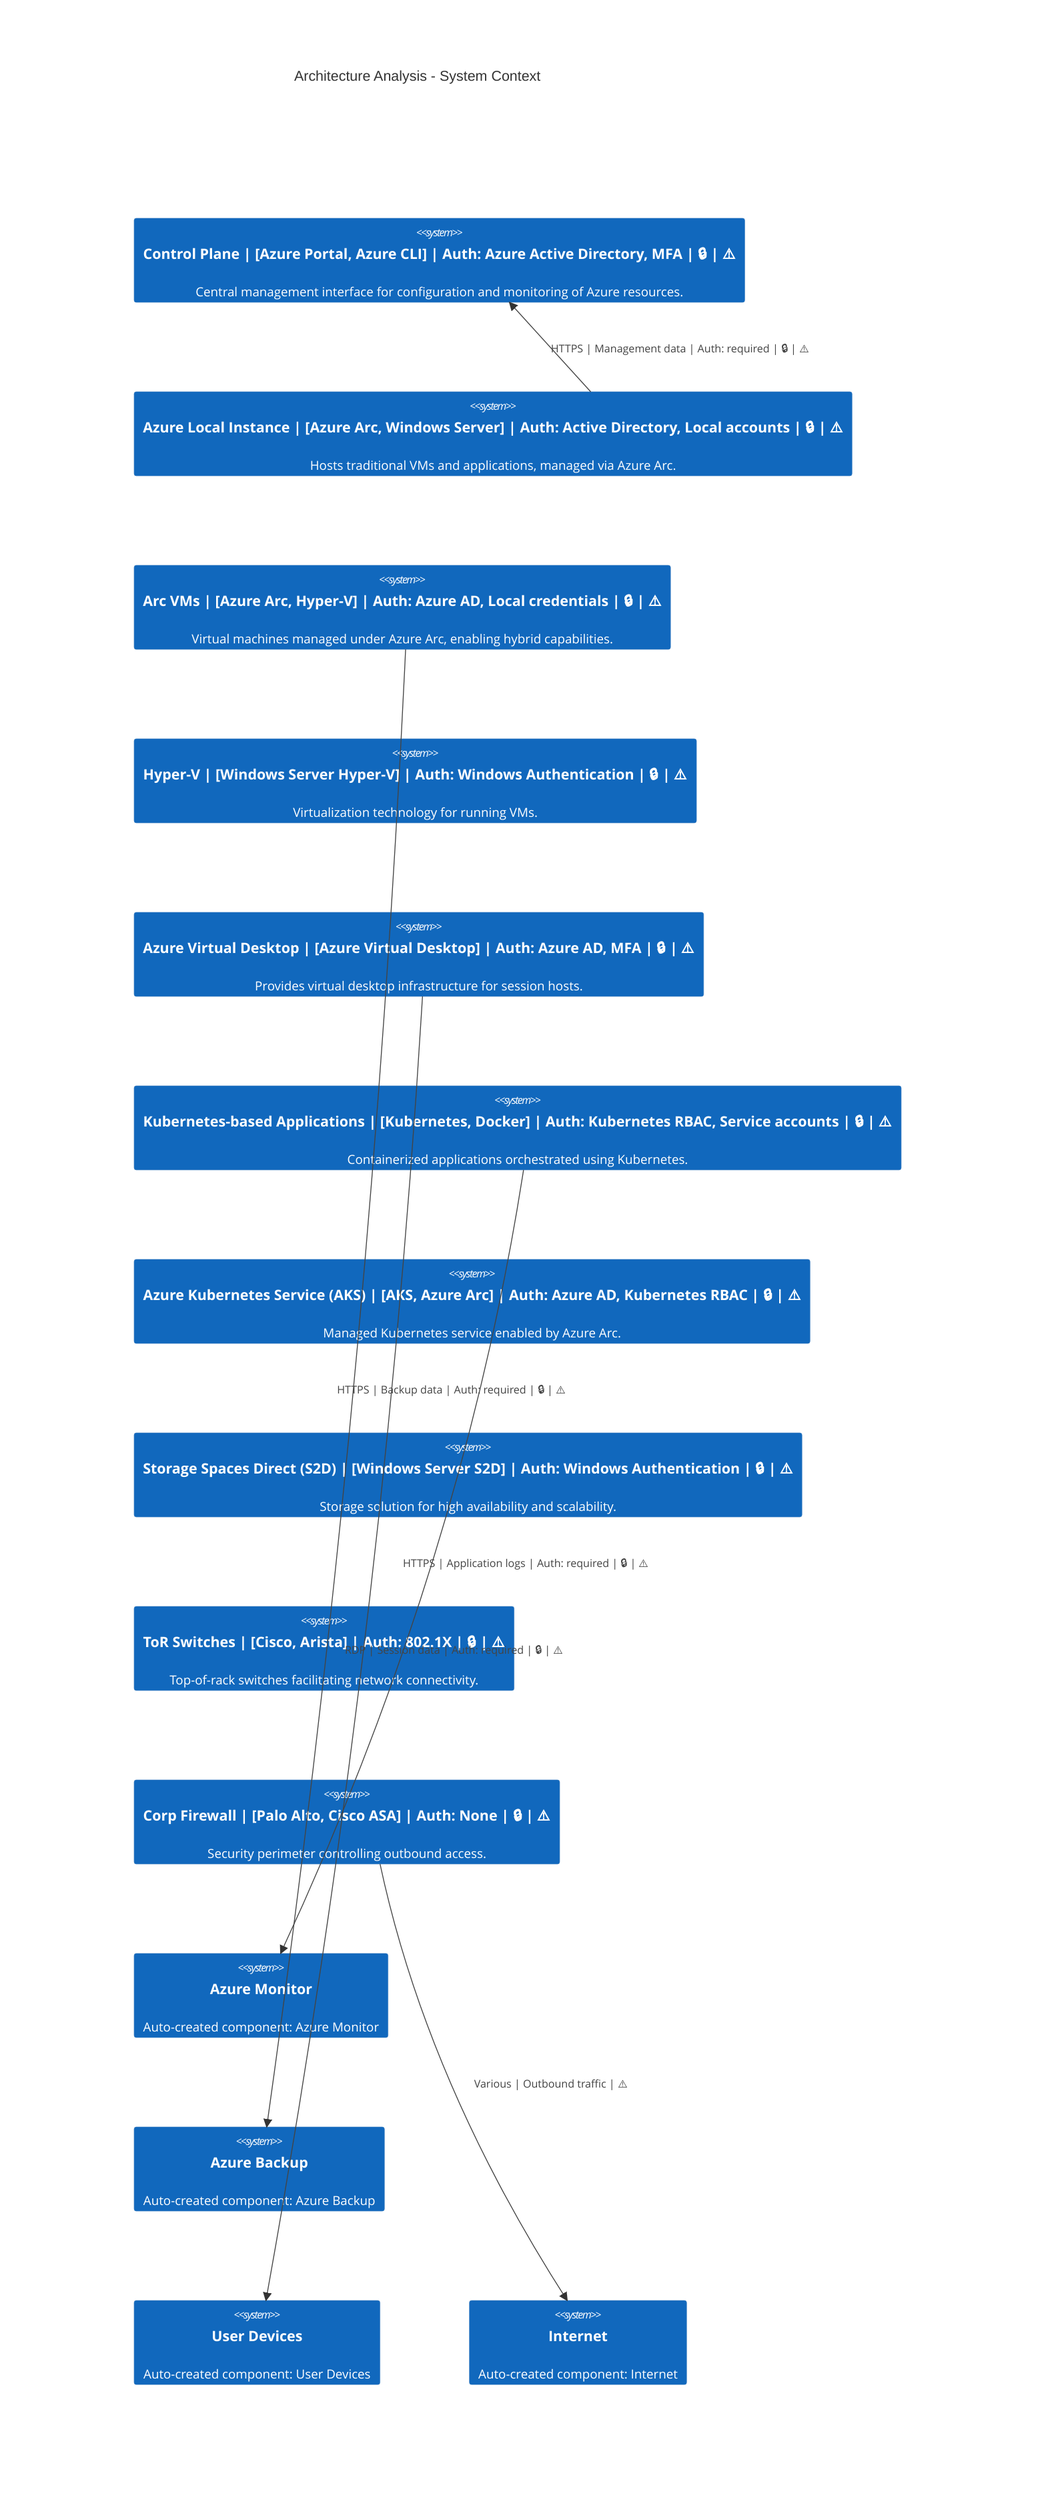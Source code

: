 C4Context
    title Architecture Analysis - System Context
    System(Control_Plane, "Control Plane | [Azure Portal, Azure CLI] | Auth: Azure Active Directory, MFA | 🔒 | ⚠️", "Central management interface for configuration and monitoring of Azure resources.")
    System(Azure_Local_Instance, "Azure Local Instance | [Azure Arc, Windows Server] | Auth: Active Directory, Local accounts | 🔒 | ⚠️", "Hosts traditional VMs and applications, managed via Azure Arc.")
    System(Arc_VMs, "Arc VMs | [Azure Arc, Hyper-V] | Auth: Azure AD, Local credentials | 🔒 | ⚠️", "Virtual machines managed under Azure Arc, enabling hybrid capabilities.")
    System(Hyper_V, "Hyper-V | [Windows Server Hyper-V] | Auth: Windows Authentication | 🔒 | ⚠️", "Virtualization technology for running VMs.")
    System(Azure_Virtual_Desktop, "Azure Virtual Desktop | [Azure Virtual Desktop] | Auth: Azure AD, MFA | 🔒 | ⚠️", "Provides virtual desktop infrastructure for session hosts.")
    System(Kubernetes_based_Applications, "Kubernetes-based Applications | [Kubernetes, Docker] | Auth: Kubernetes RBAC, Service accounts | 🔒 | ⚠️", "Containerized applications orchestrated using Kubernetes.")
    System(Azure_Kubernetes_Service__AKS_, "Azure Kubernetes Service (AKS) | [AKS, Azure Arc] | Auth: Azure AD, Kubernetes RBAC | 🔒 | ⚠️", "Managed Kubernetes service enabled by Azure Arc.")
    System(Storage_Spaces_Direct__S2D_, "Storage Spaces Direct (S2D) | [Windows Server S2D] | Auth: Windows Authentication | 🔒 | ⚠️", "Storage solution for high availability and scalability.")
    System(ToR_Switches, "ToR Switches | [Cisco, Arista] | Auth: 802.1X | 🔒 | ⚠️", "Top-of-rack switches facilitating network connectivity.")
    System(Corp_Firewall, "Corp Firewall | [Palo Alto, Cisco ASA] | Auth: None | 🔒 | ⚠️", "Security perimeter controlling outbound access.")
    System(Azure_Monitor, "Azure Monitor", "Auto-created component: Azure Monitor")
    System(Azure_Backup, "Azure Backup", "Auto-created component: Azure Backup")
    System(User_Devices, "User Devices", "Auto-created component: User Devices")
    System(Internet, "Internet", "Auto-created component: Internet")

    Rel(Azure_Local_Instance, Control_Plane, "HTTPS | Management data | Auth: required | 🔒 | ⚠️")
    Rel(Kubernetes_based_Applications, Azure_Monitor, "HTTPS | Application logs | Auth: required | 🔒 | ⚠️")
    Rel(Arc_VMs, Azure_Backup, "HTTPS | Backup data | Auth: required | 🔒 | ⚠️")
    Rel(Azure_Virtual_Desktop, User_Devices, "RDP | Session data | Auth: required | 🔒 | ⚠️")
    Rel(Corp_Firewall, Internet, "Various | Outbound traffic | ⚠️")